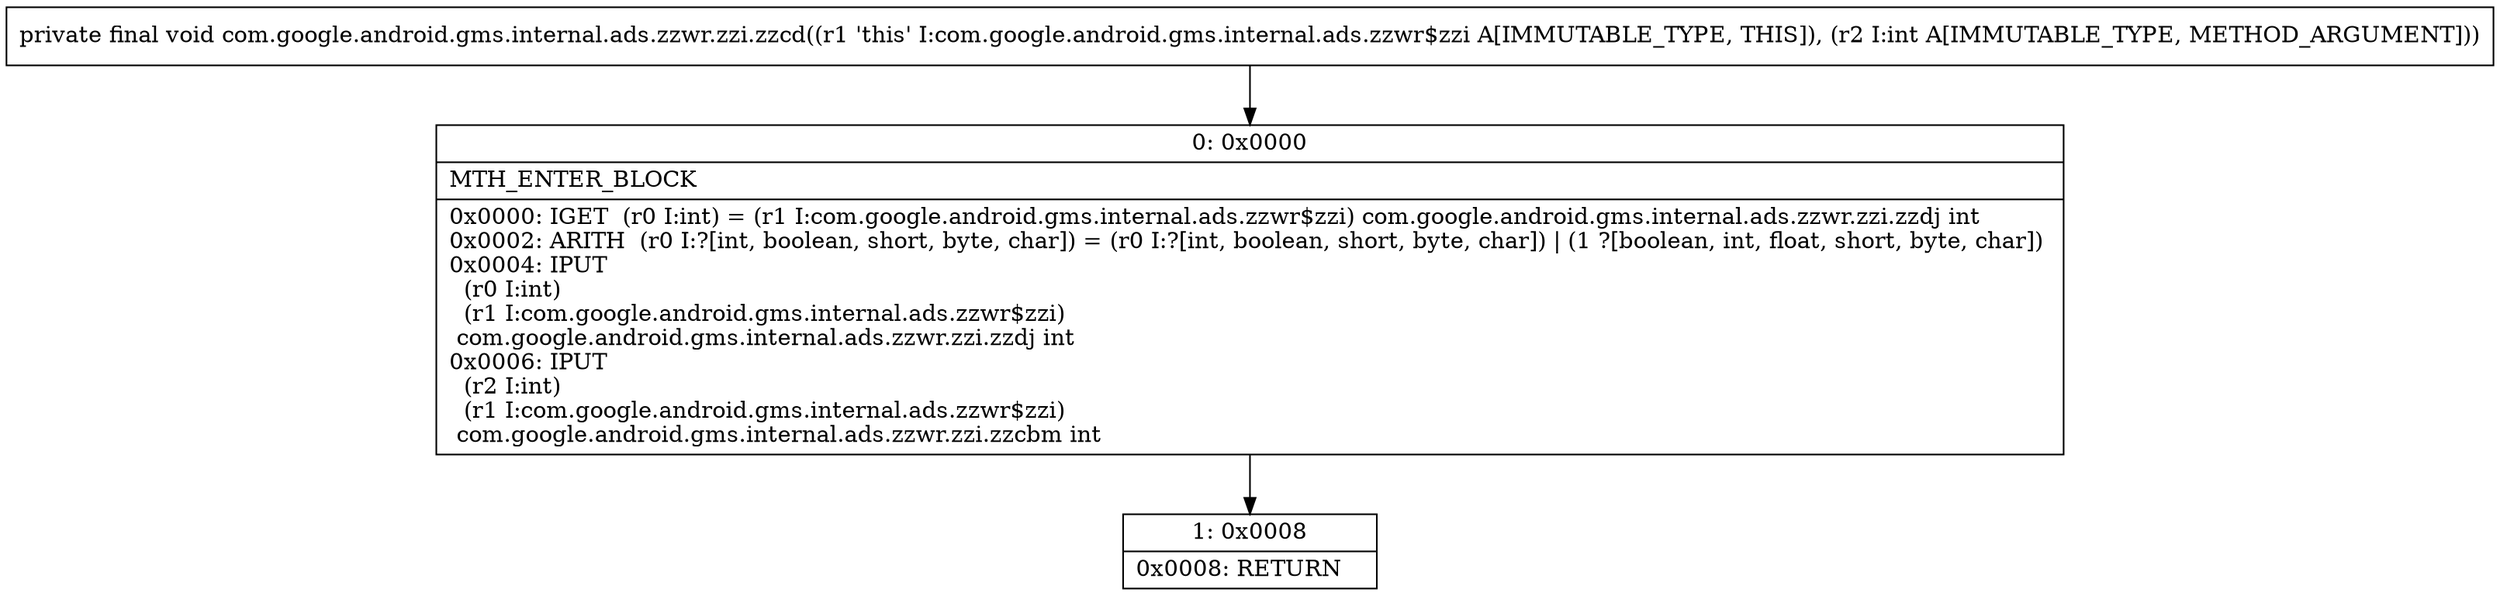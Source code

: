 digraph "CFG forcom.google.android.gms.internal.ads.zzwr.zzi.zzcd(I)V" {
Node_0 [shape=record,label="{0\:\ 0x0000|MTH_ENTER_BLOCK\l|0x0000: IGET  (r0 I:int) = (r1 I:com.google.android.gms.internal.ads.zzwr$zzi) com.google.android.gms.internal.ads.zzwr.zzi.zzdj int \l0x0002: ARITH  (r0 I:?[int, boolean, short, byte, char]) = (r0 I:?[int, boolean, short, byte, char]) \| (1 ?[boolean, int, float, short, byte, char]) \l0x0004: IPUT  \l  (r0 I:int)\l  (r1 I:com.google.android.gms.internal.ads.zzwr$zzi)\l com.google.android.gms.internal.ads.zzwr.zzi.zzdj int \l0x0006: IPUT  \l  (r2 I:int)\l  (r1 I:com.google.android.gms.internal.ads.zzwr$zzi)\l com.google.android.gms.internal.ads.zzwr.zzi.zzcbm int \l}"];
Node_1 [shape=record,label="{1\:\ 0x0008|0x0008: RETURN   \l}"];
MethodNode[shape=record,label="{private final void com.google.android.gms.internal.ads.zzwr.zzi.zzcd((r1 'this' I:com.google.android.gms.internal.ads.zzwr$zzi A[IMMUTABLE_TYPE, THIS]), (r2 I:int A[IMMUTABLE_TYPE, METHOD_ARGUMENT])) }"];
MethodNode -> Node_0;
Node_0 -> Node_1;
}


